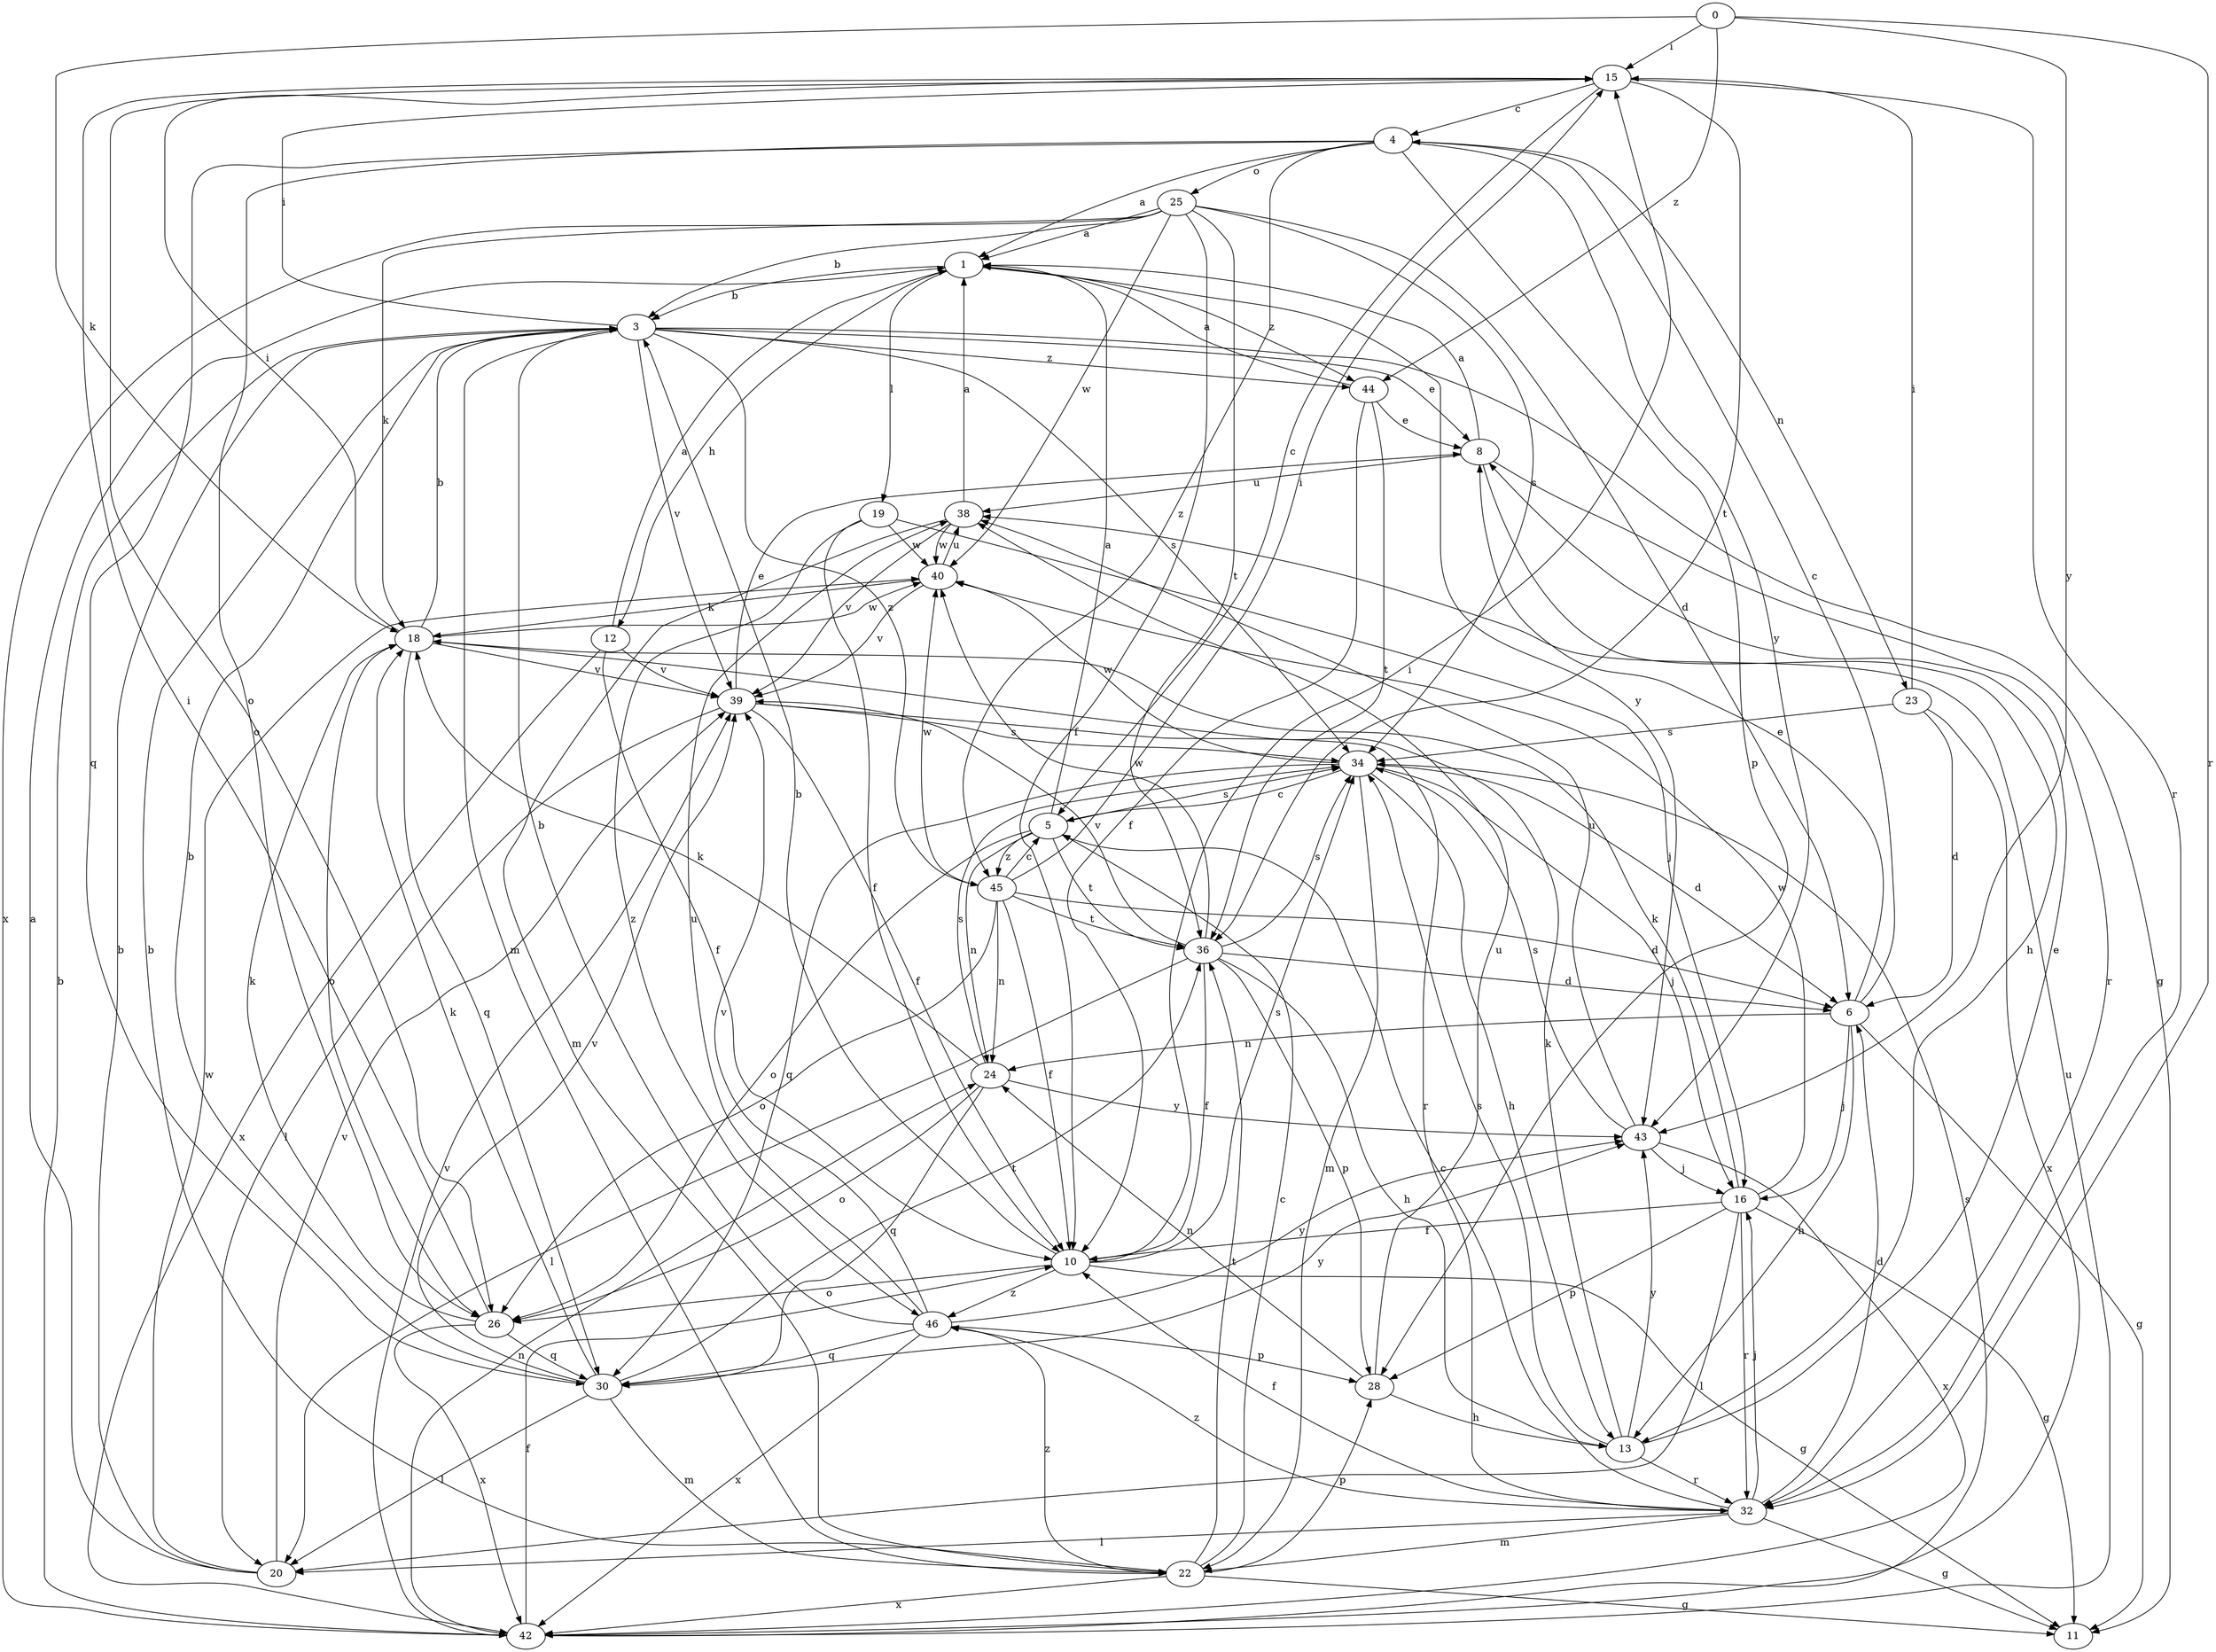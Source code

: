 strict digraph  {
0;
1;
3;
4;
5;
6;
8;
10;
11;
12;
13;
15;
16;
18;
19;
20;
22;
23;
24;
25;
26;
28;
30;
32;
34;
36;
38;
39;
40;
42;
43;
44;
45;
46;
0 -> 15  [label=i];
0 -> 18  [label=k];
0 -> 32  [label=r];
0 -> 43  [label=y];
0 -> 44  [label=z];
1 -> 3  [label=b];
1 -> 12  [label=h];
1 -> 19  [label=l];
1 -> 43  [label=y];
1 -> 44  [label=z];
3 -> 8  [label=e];
3 -> 11  [label=g];
3 -> 15  [label=i];
3 -> 22  [label=m];
3 -> 34  [label=s];
3 -> 39  [label=v];
3 -> 44  [label=z];
3 -> 45  [label=z];
4 -> 1  [label=a];
4 -> 23  [label=n];
4 -> 25  [label=o];
4 -> 26  [label=o];
4 -> 28  [label=p];
4 -> 30  [label=q];
4 -> 43  [label=y];
4 -> 45  [label=z];
5 -> 1  [label=a];
5 -> 24  [label=n];
5 -> 26  [label=o];
5 -> 34  [label=s];
5 -> 36  [label=t];
5 -> 45  [label=z];
6 -> 4  [label=c];
6 -> 8  [label=e];
6 -> 11  [label=g];
6 -> 13  [label=h];
6 -> 16  [label=j];
6 -> 24  [label=n];
8 -> 1  [label=a];
8 -> 13  [label=h];
8 -> 32  [label=r];
8 -> 38  [label=u];
10 -> 3  [label=b];
10 -> 11  [label=g];
10 -> 15  [label=i];
10 -> 26  [label=o];
10 -> 34  [label=s];
10 -> 46  [label=z];
12 -> 1  [label=a];
12 -> 10  [label=f];
12 -> 39  [label=v];
12 -> 42  [label=x];
13 -> 8  [label=e];
13 -> 18  [label=k];
13 -> 32  [label=r];
13 -> 34  [label=s];
13 -> 43  [label=y];
15 -> 4  [label=c];
15 -> 5  [label=c];
15 -> 26  [label=o];
15 -> 32  [label=r];
15 -> 36  [label=t];
16 -> 10  [label=f];
16 -> 11  [label=g];
16 -> 18  [label=k];
16 -> 20  [label=l];
16 -> 28  [label=p];
16 -> 32  [label=r];
16 -> 40  [label=w];
18 -> 3  [label=b];
18 -> 15  [label=i];
18 -> 26  [label=o];
18 -> 30  [label=q];
18 -> 39  [label=v];
18 -> 40  [label=w];
19 -> 10  [label=f];
19 -> 16  [label=j];
19 -> 40  [label=w];
19 -> 46  [label=z];
20 -> 1  [label=a];
20 -> 3  [label=b];
20 -> 39  [label=v];
20 -> 40  [label=w];
22 -> 3  [label=b];
22 -> 5  [label=c];
22 -> 11  [label=g];
22 -> 28  [label=p];
22 -> 36  [label=t];
22 -> 42  [label=x];
22 -> 46  [label=z];
23 -> 6  [label=d];
23 -> 15  [label=i];
23 -> 34  [label=s];
23 -> 42  [label=x];
24 -> 18  [label=k];
24 -> 26  [label=o];
24 -> 30  [label=q];
24 -> 34  [label=s];
24 -> 43  [label=y];
25 -> 1  [label=a];
25 -> 3  [label=b];
25 -> 6  [label=d];
25 -> 10  [label=f];
25 -> 18  [label=k];
25 -> 34  [label=s];
25 -> 36  [label=t];
25 -> 40  [label=w];
25 -> 42  [label=x];
26 -> 15  [label=i];
26 -> 18  [label=k];
26 -> 30  [label=q];
26 -> 42  [label=x];
28 -> 13  [label=h];
28 -> 24  [label=n];
28 -> 38  [label=u];
30 -> 3  [label=b];
30 -> 18  [label=k];
30 -> 20  [label=l];
30 -> 22  [label=m];
30 -> 36  [label=t];
30 -> 39  [label=v];
30 -> 43  [label=y];
32 -> 5  [label=c];
32 -> 6  [label=d];
32 -> 10  [label=f];
32 -> 11  [label=g];
32 -> 16  [label=j];
32 -> 20  [label=l];
32 -> 22  [label=m];
32 -> 46  [label=z];
34 -> 5  [label=c];
34 -> 6  [label=d];
34 -> 13  [label=h];
34 -> 16  [label=j];
34 -> 22  [label=m];
34 -> 30  [label=q];
34 -> 40  [label=w];
36 -> 6  [label=d];
36 -> 10  [label=f];
36 -> 13  [label=h];
36 -> 20  [label=l];
36 -> 28  [label=p];
36 -> 34  [label=s];
36 -> 39  [label=v];
36 -> 40  [label=w];
38 -> 1  [label=a];
38 -> 22  [label=m];
38 -> 39  [label=v];
38 -> 40  [label=w];
39 -> 8  [label=e];
39 -> 10  [label=f];
39 -> 20  [label=l];
39 -> 32  [label=r];
39 -> 34  [label=s];
40 -> 18  [label=k];
40 -> 38  [label=u];
40 -> 39  [label=v];
42 -> 3  [label=b];
42 -> 10  [label=f];
42 -> 24  [label=n];
42 -> 34  [label=s];
42 -> 38  [label=u];
42 -> 39  [label=v];
43 -> 16  [label=j];
43 -> 34  [label=s];
43 -> 38  [label=u];
43 -> 42  [label=x];
44 -> 1  [label=a];
44 -> 8  [label=e];
44 -> 10  [label=f];
44 -> 36  [label=t];
45 -> 5  [label=c];
45 -> 6  [label=d];
45 -> 10  [label=f];
45 -> 15  [label=i];
45 -> 24  [label=n];
45 -> 26  [label=o];
45 -> 36  [label=t];
45 -> 40  [label=w];
46 -> 3  [label=b];
46 -> 28  [label=p];
46 -> 30  [label=q];
46 -> 38  [label=u];
46 -> 39  [label=v];
46 -> 42  [label=x];
46 -> 43  [label=y];
}
